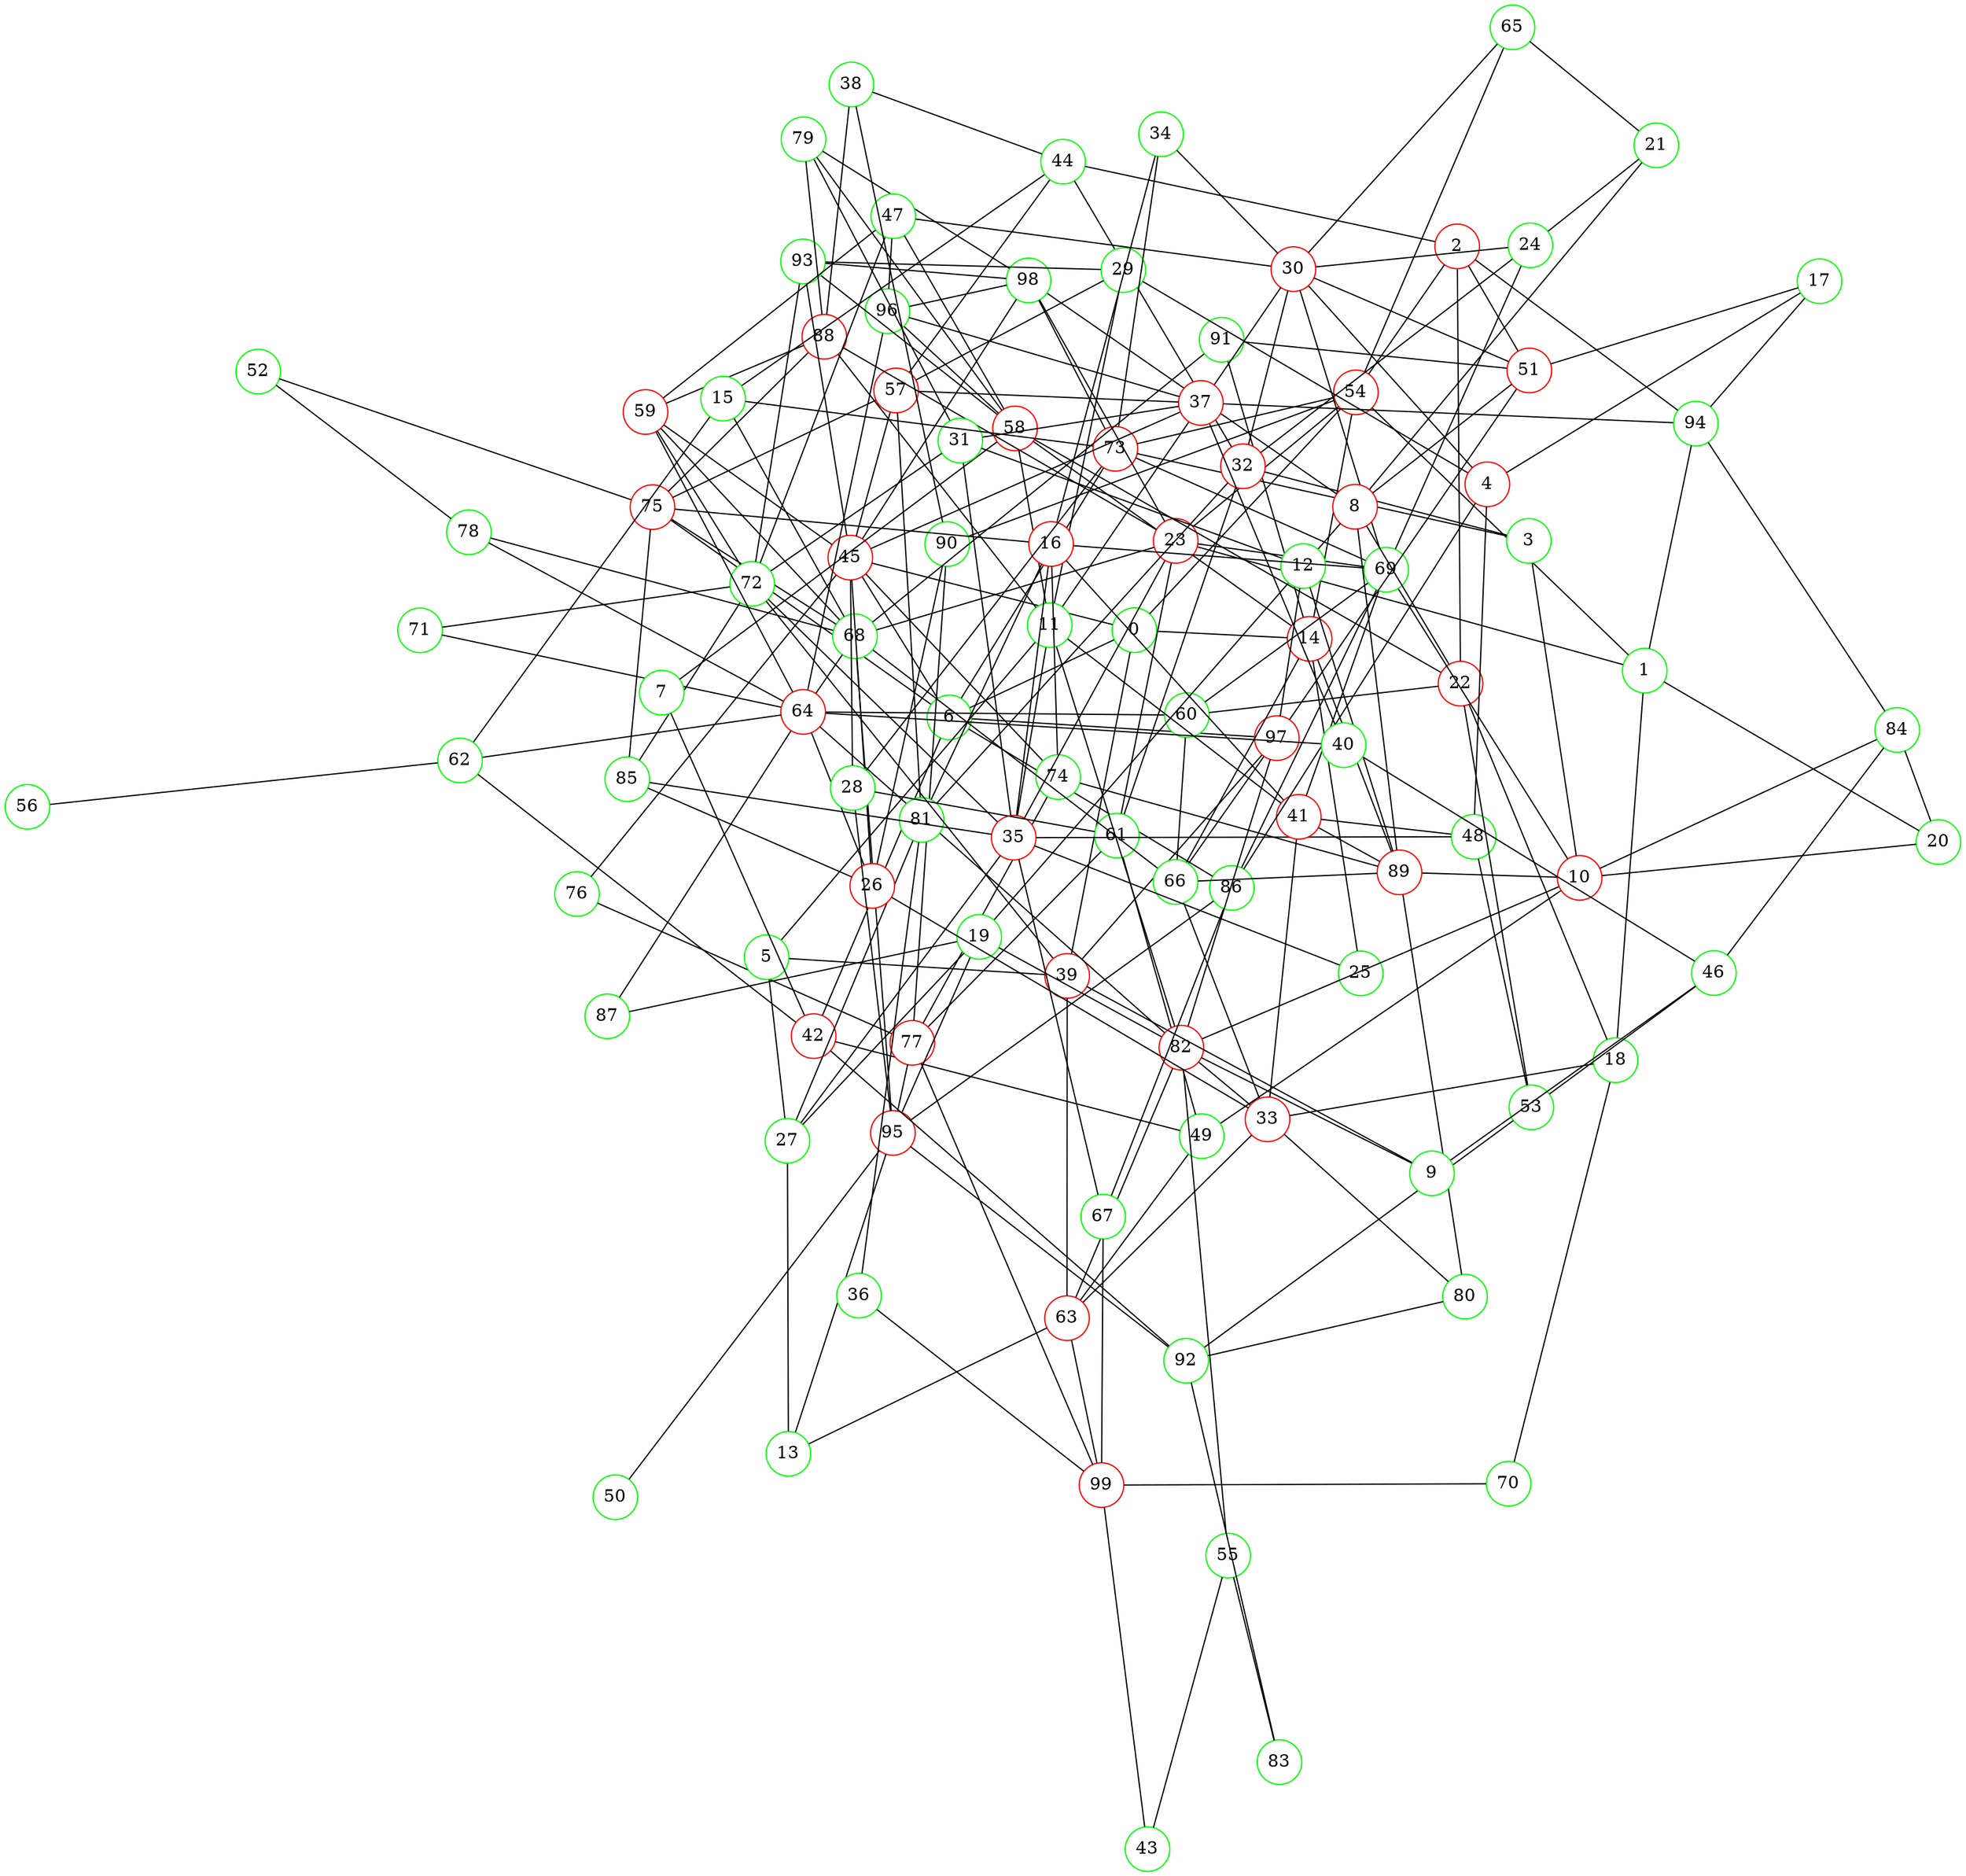 graph {
graph ["layout"="fdp"]
node ["style"="filled","fillcolor"="white","fixedsize"="true","shape"="circle"]
"0" ["color"="green"]
"6" ["color"="green"]
"97" ["color"="red"]
"86" ["color"="green"]
"95" ["color"="red"]
"73" ["color"="red"]
"98" ["color"="green"]
"42" ["color"="red"]
"49" ["color"="green"]
"61" ["color"="green"]
"77" ["color"="red"]
"99" ["color"="red"]
"90" ["color"="green"]
"63" ["color"="red"]
"82" ["color"="red"]
"92" ["color"="green"]
"62" ["color"="green"]
"64" ["color"="red"]
"96" ["color"="green"]
"68" ["color"="green"]
"75" ["color"="red"]
"85" ["color"="green"]
"88" ["color"="red"]
"91" ["color"="green"]
"78" ["color"="green"]
"71" ["color"="green"]
"72" ["color"="green"]
"93" ["color"="green"]
"87" ["color"="green"]
"45" ["color"="red"]
"57" ["color"="red"]
"81" ["color"="green"]
"74" ["color"="green"]
"89" ["color"="red"]
"59" ["color"="red"]
"76" ["color"="green"]
"54" ["color"="red"]
"65" ["color"="green"]
"39" ["color"="red"]
"14" ["color"="red"]
"66" ["color"="green"]
"25" ["color"="green"]
"35" ["color"="red"]
"48" ["color"="green"]
"53" ["color"="green"]
"67" ["color"="green"]
"58" ["color"="red"]
"79" ["color"="green"]
"1" ["color"="green"]
"18" ["color"="green"]
"33" ["color"="red"]
"80" ["color"="green"]
"41" ["color"="red"]
"69" ["color"="green"]
"22" ["color"="red"]
"60" ["color"="green"]
"70" ["color"="green"]
"20" ["color"="green"]
"84" ["color"="green"]
"94" ["color"="green"]
"23" ["color"="red"]
"2" ["color"="red"]
"51" ["color"="red"]
"44" ["color"="green"]
"3" ["color"="green"]
"32" ["color"="red"]
"10" ["color"="red"]
"4" ["color"="red"]
"17" ["color"="green"]
"29" ["color"="green"]
"30" ["color"="red"]
"34" ["color"="green"]
"47" ["color"="green"]
"5" ["color"="green"]
"11" ["color"="green"]
"27" ["color"="green"]
"7" ["color"="green"]
"8" ["color"="red"]
"19" ["color"="green"]
"21" ["color"="green"]
"24" ["color"="green"]
"9" ["color"="green"]
"46" ["color"="green"]
"12" ["color"="green"]
"31" ["color"="green"]
"37" ["color"="red"]
"40" ["color"="green"]
"13" ["color"="green"]
"15" ["color"="green"]
"16" ["color"="red"]
"26" ["color"="red"]
"28" ["color"="green"]
"36" ["color"="green"]
"38" ["color"="green"]
"43" ["color"="green"]
"55" ["color"="green"]
"83" ["color"="green"]
"50" ["color"="green"]
"52" ["color"="green"]
"56" ["color"="green"]
"0" -- "6"
"0" -- "54"
"0" -- "39"
"0" -- "45"
"0" -- "14"
"6" -- "97"
"6" -- "86"
"6" -- "73"
"6" -- "42"
"6" -- "75"
"6" -- "45"
"86" -- "95"
"73" -- "98"
"42" -- "49"
"42" -- "92"
"42" -- "62"
"49" -- "61"
"49" -- "63"
"61" -- "77"
"77" -- "99"
"77" -- "90"
"77" -- "95"
"63" -- "82"
"63" -- "99"
"82" -- "97"
"92" -- "95"
"62" -- "64"
"64" -- "96"
"64" -- "82"
"64" -- "68"
"64" -- "71"
"64" -- "87"
"64" -- "78"
"96" -- "98"
"68" -- "75"
"68" -- "91"
"68" -- "78"
"68" -- "95"
"75" -- "85"
"75" -- "88"
"71" -- "72"
"72" -- "85"
"72" -- "93"
"93" -- "98"
"45" -- "98"
"45" -- "57"
"45" -- "74"
"45" -- "59"
"45" -- "76"
"45" -- "93"
"57" -- "81"
"57" -- "75"
"74" -- "89"
"74" -- "77"
"59" -- "64"
"59" -- "68"
"59" -- "72"
"59" -- "88"
"76" -- "77"
"54" -- "65"
"54" -- "73"
"54" -- "90"
"39" -- "97"
"39" -- "72"
"39" -- "63"
"14" -- "66"
"14" -- "54"
"14" -- "25"
"14" -- "89"
"14" -- "58"
"14" -- "91"
"66" -- "97"
"66" -- "68"
"66" -- "89"
"25" -- "35"
"35" -- "48"
"35" -- "67"
"35" -- "85"
"35" -- "72"
"48" -- "53"
"53" -- "92"
"67" -- "99"
"67" -- "86"
"58" -- "96"
"58" -- "93"
"58" -- "79"
"79" -- "98"
"79" -- "88"
"1" -- "18"
"1" -- "20"
"1" -- "54"
"1" -- "23"
"1" -- "94"
"18" -- "33"
"18" -- "22"
"18" -- "70"
"33" -- "80"
"33" -- "66"
"33" -- "82"
"33" -- "41"
"33" -- "63"
"80" -- "89"
"80" -- "92"
"41" -- "48"
"41" -- "69"
"41" -- "89"
"69" -- "86"
"69" -- "73"
"22" -- "53"
"22" -- "58"
"22" -- "60"
"60" -- "64"
"60" -- "66"
"60" -- "69"
"70" -- "99"
"20" -- "84"
"84" -- "94"
"23" -- "98"
"23" -- "35"
"23" -- "68"
"23" -- "69"
"23" -- "54"
"23" -- "88"
"23" -- "61"
"2" -- "51"
"2" -- "22"
"2" -- "54"
"2" -- "44"
"2" -- "94"
"51" -- "97"
"51" -- "91"
"44" -- "57"
"3" -- "32"
"3" -- "73"
"3" -- "10"
"32" -- "81"
"32" -- "44"
"32" -- "61"
"10" -- "49"
"10" -- "82"
"10" -- "20"
"10" -- "84"
"10" -- "69"
"10" -- "89"
"4" -- "48"
"4" -- "17"
"4" -- "86"
"4" -- "29"
"4" -- "30"
"17" -- "51"
"17" -- "94"
"29" -- "57"
"29" -- "93"
"30" -- "32"
"30" -- "65"
"30" -- "34"
"30" -- "51"
"30" -- "69"
"30" -- "47"
"34" -- "73"
"47" -- "96"
"47" -- "72"
"47" -- "58"
"47" -- "59"
"5" -- "39"
"5" -- "11"
"5" -- "27"
"11" -- "82"
"11" -- "35"
"11" -- "88"
"11" -- "41"
"11" -- "58"
"11" -- "29"
"11" -- "30"
"27" -- "81"
"27" -- "35"
"7" -- "42"
"7" -- "58"
"8" -- "98"
"8" -- "19"
"8" -- "51"
"8" -- "21"
"8" -- "22"
"8" -- "89"
"19" -- "82"
"19" -- "87"
"19" -- "27"
"19" -- "95"
"21" -- "65"
"21" -- "24"
"24" -- "32"
"24" -- "69"
"24" -- "30"
"9" -- "82"
"9" -- "39"
"9" -- "46"
"46" -- "84"
"46" -- "53"
"12" -- "97"
"12" -- "89"
"12" -- "31"
"31" -- "35"
"31" -- "37"
"31" -- "72"
"31" -- "79"
"37" -- "96"
"37" -- "40"
"37" -- "57"
"37" -- "45"
"37" -- "94"
"40" -- "64"
"40" -- "46"
"13" -- "27"
"13" -- "63"
"13" -- "95"
"15" -- "68"
"15" -- "73"
"15" -- "44"
"15" -- "62"
"16" -- "81"
"16" -- "34"
"16" -- "35"
"16" -- "69"
"16" -- "41"
"16" -- "74"
"16" -- "75"
"26" -- "64"
"26" -- "33"
"26" -- "85"
"26" -- "90"
"26" -- "45"
"28" -- "73"
"28" -- "45"
"28" -- "61"
"28" -- "95"
"36" -- "81"
"36" -- "99"
"38" -- "88"
"38" -- "90"
"38" -- "44"
"43" -- "99"
"43" -- "55"
"55" -- "82"
"55" -- "83"
"83" -- "92"
"50" -- "95"
"52" -- "75"
"52" -- "78"
"56" -- "62"
}